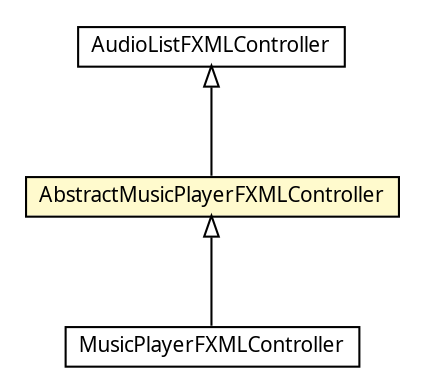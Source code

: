 #!/usr/local/bin/dot
#
# Class diagram 
# Generated by UMLGraph version 5.1 (http://www.umlgraph.org/)
#

digraph G {
	edge [fontname="arial",fontsize=10,labelfontname="arial",labelfontsize=10];
	node [fontname="arial",fontsize=10,shape=plaintext];
	nodesep=0.25;
	ranksep=0.5;
	// org.olympe.musicplayer.fxml.MusicPlayerFXMLController
	c1173 [label=<<table title="org.olympe.musicplayer.fxml.MusicPlayerFXMLController" border="0" cellborder="1" cellspacing="0" cellpadding="2" port="p" href="./MusicPlayerFXMLController.html">
		<tr><td><table border="0" cellspacing="0" cellpadding="1">
<tr><td align="center" balign="center"><font face="ariali"> MusicPlayerFXMLController </font></td></tr>
		</table></td></tr>
		</table>>, fontname="arial", fontcolor="black", fontsize=10.0];
	// org.olympe.musicplayer.fxml.AudioListFXMLController
	c1182 [label=<<table title="org.olympe.musicplayer.fxml.AudioListFXMLController" border="0" cellborder="1" cellspacing="0" cellpadding="2" port="p" href="./AudioListFXMLController.html">
		<tr><td><table border="0" cellspacing="0" cellpadding="1">
<tr><td align="center" balign="center"><font face="ariali"> AudioListFXMLController </font></td></tr>
		</table></td></tr>
		</table>>, fontname="arial", fontcolor="black", fontsize=10.0];
	// org.olympe.musicplayer.fxml.AbstractMusicPlayerFXMLController
	c1184 [label=<<table title="org.olympe.musicplayer.fxml.AbstractMusicPlayerFXMLController" border="0" cellborder="1" cellspacing="0" cellpadding="2" port="p" bgcolor="lemonChiffon" href="./AbstractMusicPlayerFXMLController.html">
		<tr><td><table border="0" cellspacing="0" cellpadding="1">
<tr><td align="center" balign="center"><font face="ariali"> AbstractMusicPlayerFXMLController </font></td></tr>
		</table></td></tr>
		</table>>, fontname="arial", fontcolor="black", fontsize=10.0];
	//org.olympe.musicplayer.fxml.MusicPlayerFXMLController extends org.olympe.musicplayer.fxml.AbstractMusicPlayerFXMLController
	c1184:p -> c1173:p [dir=back,arrowtail=empty];
	//org.olympe.musicplayer.fxml.AbstractMusicPlayerFXMLController extends org.olympe.musicplayer.fxml.AudioListFXMLController
	c1182:p -> c1184:p [dir=back,arrowtail=empty];
}

